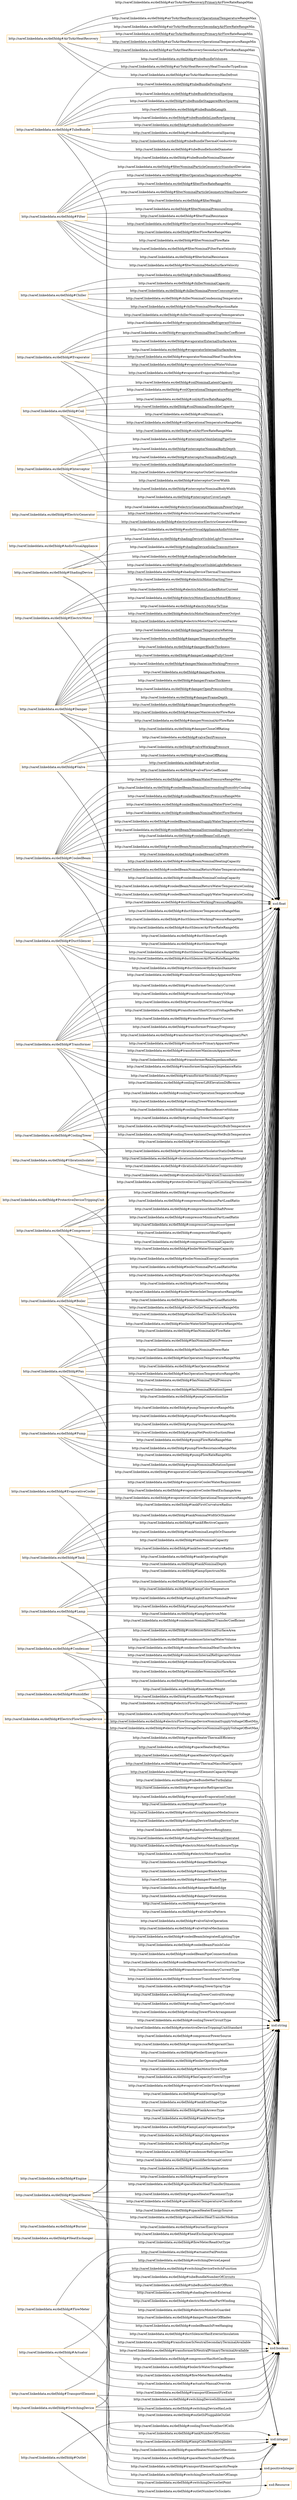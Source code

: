 digraph ar2dtool_diagram { 
rankdir=LR;
size="1501"
node [shape = rectangle, color="orange"]; "http://saref.linkeddata.es/def/bldg#Pump" "http://saref.linkeddata.es/def/bldg#AudioVisualAppliance" "http://saref.linkeddata.es/def/bldg#Tank" "http://saref.linkeddata.es/def/bldg#Lamp" "http://saref.linkeddata.es/def/bldg#Condenser" "http://saref.linkeddata.es/def/bldg#Actuator" "http://saref.linkeddata.es/def/bldg#Humidifier" "http://saref.linkeddata.es/def/bldg#ElectricFlowStorageDevice" "http://saref.linkeddata.es/def/bldg#AirToAirHeatRecovery" "http://saref.linkeddata.es/def/bldg#TubeBundle" "http://saref.linkeddata.es/def/bldg#HeatExchanger" "http://saref.linkeddata.es/def/bldg#Filter" "http://saref.linkeddata.es/def/bldg#Chiller" "http://saref.linkeddata.es/def/bldg#Evaporator" "http://saref.linkeddata.es/def/bldg#Outlet" "http://saref.linkeddata.es/def/bldg#Engine" "http://saref.linkeddata.es/def/bldg#Coil" "http://saref.linkeddata.es/def/bldg#Interceptor" "http://saref.linkeddata.es/def/bldg#ShadingDevice" "http://saref.linkeddata.es/def/bldg#SpaceHeater" "http://saref.linkeddata.es/def/bldg#ElectricMotor" "http://saref.linkeddata.es/def/bldg#Damper" "http://saref.linkeddata.es/def/bldg#Valve" "http://saref.linkeddata.es/def/bldg#CooledBeam" "http://saref.linkeddata.es/def/bldg#Burner" "http://saref.linkeddata.es/def/bldg#DuctSilencer" "http://saref.linkeddata.es/def/bldg#Transformer" "http://saref.linkeddata.es/def/bldg#CoolingTower" "http://saref.linkeddata.es/def/bldg#SwitchingDevice" "http://saref.linkeddata.es/def/bldg#VibrationIsolator" "http://saref.linkeddata.es/def/bldg#Compressor" "http://saref.linkeddata.es/def/bldg#FlowMeter" "http://saref.linkeddata.es/def/bldg#Boiler" "http://saref.linkeddata.es/def/bldg#Fan" "http://saref.linkeddata.es/def/bldg#EvaporativeCooler" "http://saref.linkeddata.es/def/bldg#ElectricGenerator" "http://saref.linkeddata.es/def/bldg#ProtectiveDeviceTrippingUnit" "http://saref.linkeddata.es/def/bldg#TransportElement" ; /*classes style*/
	"http://saref.linkeddata.es/def/bldg#SpaceHeater" -> "xsd:float" [ label = "http://saref.linkeddata.es/def/bldg#spaceHeaterThermalEfficiency" ];
	"http://saref.linkeddata.es/def/bldg#ElectricMotor" -> "xsd:string" [ label = "http://saref.linkeddata.es/def/bldg#electricMotorFrameSize" ];
	"http://saref.linkeddata.es/def/bldg#SpaceHeater" -> "xsd:string" [ label = "http://saref.linkeddata.es/def/bldg#spaceHeaterHeatTransferDimension" ];
	"http://saref.linkeddata.es/def/bldg#Tank" -> "xsd:float" [ label = "http://saref.linkeddata.es/def/bldg#tankEffectiveCapacity" ];
	"http://saref.linkeddata.es/def/bldg#Boiler" -> "xsd:float" [ label = "http://saref.linkeddata.es/def/bldg#boilerWaterStorageCapacity" ];
	"http://saref.linkeddata.es/def/bldg#Boiler" -> "xsd:float" [ label = "http://saref.linkeddata.es/def/bldg#boilerNominalEnergyConsumption" ];
	"http://saref.linkeddata.es/def/bldg#ElectricFlowStorageDevice" -> "xsd:float" [ label = "http://saref.linkeddata.es/def/bldg#electricFlowStorageDeviceNominalFrequency" ];
	"http://saref.linkeddata.es/def/bldg#Filter" -> "xsd:float" [ label = "http://saref.linkeddata.es/def/bldg#filterNominalParticleGeometricStandardDeviation" ];
	"http://saref.linkeddata.es/def/bldg#HeatExchanger" -> "xsd:string" [ label = "http://saref.linkeddata.es/def/bldg#heatExchangerArrangement" ];
	"http://saref.linkeddata.es/def/bldg#CooledBeam" -> "xsd:float" [ label = "http://saref.linkeddata.es/def/bldg#cooledBeamCoilLength" ];
	"http://saref.linkeddata.es/def/bldg#Evaporator" -> "xsd:float" [ label = "http://saref.linkeddata.es/def/bldg#evaporatorNominalHeatTransferCoefficient" ];
	"http://saref.linkeddata.es/def/bldg#SpaceHeater" -> "xsd:string" [ label = "http://saref.linkeddata.es/def/bldg#spaceHeaterPlacementType" ];
	"http://saref.linkeddata.es/def/bldg#Transformer" -> "xsd:float" [ label = "http://saref.linkeddata.es/def/bldg#transformerSecondaryFrequency" ];
	"http://saref.linkeddata.es/def/bldg#TubeBundle" -> "xsd:float" [ label = "http://saref.linkeddata.es/def/bldg#tubeBundleStaggeredRowSpacing" ];
	"http://saref.linkeddata.es/def/bldg#TubeBundle" -> "xsd:float" [ label = "http://saref.linkeddata.es/def/bldg#tubeBundleLength" ];
	"http://saref.linkeddata.es/def/bldg#Damper" -> "xsd:float" [ label = "http://saref.linkeddata.es/def/bldg#damperTemperatureRating" ];
	"http://saref.linkeddata.es/def/bldg#Boiler" -> "xsd:float" [ label = "http://saref.linkeddata.es/def/bldg#boilerNominalPartLoadRatioMax" ];
	"http://saref.linkeddata.es/def/bldg#Filter" -> "xsd:float" [ label = "http://saref.linkeddata.es/def/bldg#filterOperationTemperatureRangeMax" ];
	"http://saref.linkeddata.es/def/bldg#Compressor" -> "xsd:float" [ label = "http://saref.linkeddata.es/def/bldg#compressorCompressorSpeed" ];
	"http://saref.linkeddata.es/def/bldg#Evaporator" -> "xsd:float" [ label = "http://saref.linkeddata.es/def/bldg#evaporatorExternalSurfaceArea" ];
	"http://saref.linkeddata.es/def/bldg#Damper" -> "xsd:string" [ label = "http://saref.linkeddata.es/def/bldg#damperOperation" ];
	"http://saref.linkeddata.es/def/bldg#Humidifier" -> "xsd:string" [ label = "http://saref.linkeddata.es/def/bldg#humidifierInternalControl" ];
	"http://saref.linkeddata.es/def/bldg#Humidifier" -> "xsd:float" [ label = "http://saref.linkeddata.es/def/bldg#humidifierNominalAirFlowRate" ];
	"http://saref.linkeddata.es/def/bldg#CooledBeam" -> "xsd:float" [ label = "http://saref.linkeddata.es/def/bldg#cooledBeamNominalSorroundingTemperatureHeating" ];
	"http://saref.linkeddata.es/def/bldg#ShadingDevice" -> "xsd:boolean" [ label = "http://saref.linkeddata.es/def/bldg#shadingDeviceIsExternal" ];
	"http://saref.linkeddata.es/def/bldg#Tank" -> "xsd:float" [ label = "http://saref.linkeddata.es/def/bldg#tankNominalLengthOrDiameter" ];
	"http://saref.linkeddata.es/def/bldg#Coil" -> "xsd:float" [ label = "http://saref.linkeddata.es/def/bldg#coilAirFlowRateRangeMin" ];
	"http://saref.linkeddata.es/def/bldg#AirToAirHeatRecovery" -> "xsd:float" [ label = "http://saref.linkeddata.es/def/bldg#airToAirHeatRecoveryOperationalTemperatureRangeMax" ];
	"http://saref.linkeddata.es/def/bldg#CooledBeam" -> "xsd:float" [ label = "http://saref.linkeddata.es/def/bldg#cooledBeamCoilWidth" ];
	"http://saref.linkeddata.es/def/bldg#Compressor" -> "xsd:float" [ label = "http://saref.linkeddata.es/def/bldg#compressorIdealCapacity" ];
	"http://saref.linkeddata.es/def/bldg#TubeBundle" -> "xsd:float" [ label = "http://saref.linkeddata.es/def/bldg#tubeBundleInLineRowSpacing" ];
	"http://saref.linkeddata.es/def/bldg#CoolingTower" -> "xsd:string" [ label = "http://saref.linkeddata.es/def/bldg#coolingTowerControlStrategy" ];
	"http://saref.linkeddata.es/def/bldg#Pump" -> "xsd:float" [ label = "http://saref.linkeddata.es/def/bldg#pumpFlowResistanceRangeMax" ];
	"http://saref.linkeddata.es/def/bldg#CooledBeam" -> "xsd:string" [ label = "http://saref.linkeddata.es/def/bldg#cooledBeamFinishColor" ];
	"http://saref.linkeddata.es/def/bldg#Compressor" -> "xsd:float" [ label = "http://saref.linkeddata.es/def/bldg#compressorNominalCapacity" ];
	"http://saref.linkeddata.es/def/bldg#TubeBundle" -> "xsd:integer" [ label = "http://saref.linkeddata.es/def/bldg#tubeBundleNumberOfCircuits" ];
	"http://saref.linkeddata.es/def/bldg#Fan" -> "xsd:float" [ label = "http://saref.linkeddata.es/def/bldg#fanNominalStaticPressure" ];
	"http://saref.linkeddata.es/def/bldg#Damper" -> "xsd:float" [ label = "http://saref.linkeddata.es/def/bldg#damperTemperatureRangeMax" ];
	"http://saref.linkeddata.es/def/bldg#ShadingDevice" -> "xsd:boolean" [ label = "http://saref.linkeddata.es/def/bldg#shadingDeviceMechanicalOperated" ];
	"http://saref.linkeddata.es/def/bldg#TubeBundle" -> "xsd:float" [ label = "http://saref.linkeddata.es/def/bldg#tubeBundleOutsideDiameter" ];
	"http://saref.linkeddata.es/def/bldg#Boiler" -> "xsd:float" [ label = "http://saref.linkeddata.es/def/bldg#boilerOutletTemperatureRangeMax" ];
	"http://saref.linkeddata.es/def/bldg#ElectricFlowStorageDevice" -> "xsd:float" [ label = "http://saref.linkeddata.es/def/bldg#electricFlowStorageDeviceNominalSupplyVoltage" ];
	"http://saref.linkeddata.es/def/bldg#Damper" -> "xsd:float" [ label = "http://saref.linkeddata.es/def/bldg#damperBladeThickness" ];
	"http://saref.linkeddata.es/def/bldg#Lamp" -> "xsd:float" [ label = "http://saref.linkeddata.es/def/bldg#lampColorTempeature" ];
	"http://saref.linkeddata.es/def/bldg#DuctSilencer" -> "xsd:float" [ label = "http://saref.linkeddata.es/def/bldg#ductSilencerHydraulicDiameter" ];
	"http://saref.linkeddata.es/def/bldg#SpaceHeater" -> "xsd:float" [ label = "http://saref.linkeddata.es/def/bldg#spaceHeaterBodyMass" ];
	"http://saref.linkeddata.es/def/bldg#CooledBeam" -> "xsd:float" [ label = "http://saref.linkeddata.es/def/bldg#cooledBeamNominalHeatingCapacity" ];
	"http://saref.linkeddata.es/def/bldg#Damper" -> "xsd:float" [ label = "http://saref.linkeddata.es/def/bldg#damperLeakageFullyClosed" ];
	"http://saref.linkeddata.es/def/bldg#CooledBeam" -> "xsd:float" [ label = "http://saref.linkeddata.es/def/bldg#cooledBeamNominalReturnWaterTemperatureHeating" ];
	"http://saref.linkeddata.es/def/bldg#VibrationIsolator" -> "xsd:float" [ label = "http://saref.linkeddata.es/def/bldg#vibrationIsolatorMaximumSupportedWeight" ];
	"http://saref.linkeddata.es/def/bldg#DuctSilencer" -> "xsd:float" [ label = "http://saref.linkeddata.es/def/bldg#ductSilencerWorkingPressureRangeMin" ];
	"http://saref.linkeddata.es/def/bldg#Transformer" -> "xsd:float" [ label = "http://saref.linkeddata.es/def/bldg#transformerSecondaryApparentPower" ];
	"http://saref.linkeddata.es/def/bldg#ElectricMotor" -> "xsd:float" [ label = "http://saref.linkeddata.es/def/bldg#electricMotorLockedRotorCurrent" ];
	"http://saref.linkeddata.es/def/bldg#Filter" -> "xsd:float" [ label = "http://saref.linkeddata.es/def/bldg#filterFlowRateRangeMin" ];
	"http://saref.linkeddata.es/def/bldg#Engine" -> "xsd:string" [ label = "http://saref.linkeddata.es/def/bldg#engineEnergySource" ];
	"http://saref.linkeddata.es/def/bldg#DuctSilencer" -> "xsd:float" [ label = "http://saref.linkeddata.es/def/bldg#ductSilencerTemperatureRangeMax" ];
	"http://saref.linkeddata.es/def/bldg#ShadingDevice" -> "xsd:string" [ label = "http://saref.linkeddata.es/def/bldg#shadingDeviceShadingDeviceType" ];
	"http://saref.linkeddata.es/def/bldg#Coil" -> "xsd:float" [ label = "http://saref.linkeddata.es/def/bldg#coilNominalSensibleCapacity" ];
	"http://saref.linkeddata.es/def/bldg#ElectricMotor" -> "xsd:float" [ label = "http://saref.linkeddata.es/def/bldg#electricMotorElectricMotorEfficiency" ];
	"http://saref.linkeddata.es/def/bldg#CoolingTower" -> "xsd:string" [ label = "http://saref.linkeddata.es/def/bldg#coolingTowerCapacityControl" ];
	"http://saref.linkeddata.es/def/bldg#CoolingTower" -> "xsd:float" [ label = "http://saref.linkeddata.es/def/bldg#coolingTowerLiftElevationDifference" ];
	"http://saref.linkeddata.es/def/bldg#Tank" -> "xsd:float" [ label = "http://saref.linkeddata.es/def/bldg#tankNominalCapacity" ];
	"http://saref.linkeddata.es/def/bldg#Boiler" -> "xsd:float" [ label = "http://saref.linkeddata.es/def/bldg#boilerPressureRating" ];
	"http://saref.linkeddata.es/def/bldg#Tank" -> "xsd:float" [ label = "http://saref.linkeddata.es/def/bldg#tankSecondCurvatureRadius" ];
	"http://saref.linkeddata.es/def/bldg#CooledBeam" -> "xsd:float" [ label = "http://saref.linkeddata.es/def/bldg#cooledBeamNominalCoolingCapacity" ];
	"http://saref.linkeddata.es/def/bldg#CoolingTower" -> "xsd:float" [ label = "http://saref.linkeddata.es/def/bldg#coolingTowerOperationTemperatureRange" ];
	"http://saref.linkeddata.es/def/bldg#CooledBeam" -> "xsd:float" [ label = "http://saref.linkeddata.es/def/bldg#cooledBeamNominalReturnWaterTemperatureCooling" ];
	"http://saref.linkeddata.es/def/bldg#Transformer" -> "xsd:string" [ label = "http://saref.linkeddata.es/def/bldg#transformerSecondaryCurrentType" ];
	"http://saref.linkeddata.es/def/bldg#CoolingTower" -> "xsd:float" [ label = "http://saref.linkeddata.es/def/bldg#coolingTowerWaterRequirement" ];
	"http://saref.linkeddata.es/def/bldg#CooledBeam" -> "xsd:float" [ label = "http://saref.linkeddata.es/def/bldg#cooledBeamNominalSupplyWaterTemperatureCooling" ];
	"http://saref.linkeddata.es/def/bldg#Boiler" -> "xsd:string" [ label = "http://saref.linkeddata.es/def/bldg#boilerOperatingMode" ];
	"http://saref.linkeddata.es/def/bldg#Lamp" -> "xsd:float" [ label = "http://saref.linkeddata.es/def/bldg#lampLightEmitterNominalPower" ];
	"http://saref.linkeddata.es/def/bldg#Fan" -> "xsd:float" [ label = "http://saref.linkeddata.es/def/bldg#fanNominalPowerRate" ];
	"http://saref.linkeddata.es/def/bldg#EvaporativeCooler" -> "xsd:float" [ label = "http://saref.linkeddata.es/def/bldg#evaporativeCoolerOperationalTemperatureRangeMax" ];
	"http://saref.linkeddata.es/def/bldg#Filter" -> "xsd:float" [ label = "http://saref.linkeddata.es/def/bldg#filterNominalParticleGeometricMeanDiameter" ];
	"http://saref.linkeddata.es/def/bldg#TubeBundle" -> "xsd:float" [ label = "http://saref.linkeddata.es/def/bldg#tubeBundleHorizontalSpacing" ];
	"http://saref.linkeddata.es/def/bldg#Tank" -> "xsd:float" [ label = "http://saref.linkeddata.es/def/bldg#tankOperatingWight" ];
	"http://saref.linkeddata.es/def/bldg#Boiler" -> "xsd:boolean" [ label = "http://saref.linkeddata.es/def/bldg#boilerIsWaterStorageHeater" ];
	"http://saref.linkeddata.es/def/bldg#Transformer" -> "xsd:float" [ label = "http://saref.linkeddata.es/def/bldg#transformerSecondaryCurrent" ];
	"http://saref.linkeddata.es/def/bldg#Coil" -> "xsd:float" [ label = "http://saref.linkeddata.es/def/bldg#coilNominalUa" ];
	"http://saref.linkeddata.es/def/bldg#Condenser" -> "xsd:float" [ label = "http://saref.linkeddata.es/def/bldg#condenserInternalSurfaceArea" ];
	"http://saref.linkeddata.es/def/bldg#Chiller" -> "xsd:float" [ label = "http://saref.linkeddata.es/def/bldg#chillerNominalEfficiency" ];
	"http://saref.linkeddata.es/def/bldg#Tank" -> "xsd:string" [ label = "http://saref.linkeddata.es/def/bldg#tankEndShapeType" ];
	"http://saref.linkeddata.es/def/bldg#Damper" -> "xsd:float" [ label = "http://saref.linkeddata.es/def/bldg#damperMaximumWorkingPressure" ];
	"http://saref.linkeddata.es/def/bldg#VibrationIsolator" -> "xsd:float" [ label = "http://saref.linkeddata.es/def/bldg#vibrationIsolatorIsolatorCompressibility" ];
	"http://saref.linkeddata.es/def/bldg#Transformer" -> "xsd:float" [ label = "http://saref.linkeddata.es/def/bldg#transformerSecondaryVoltage" ];
	"http://saref.linkeddata.es/def/bldg#ElectricMotor" -> "xsd:float" [ label = "http://saref.linkeddata.es/def/bldg#electricMotorTeTime" ];
	"http://saref.linkeddata.es/def/bldg#ElectricMotor" -> "xsd:float" [ label = "http://saref.linkeddata.es/def/bldg#electricMotorMaximumPowerOutput" ];
	"http://saref.linkeddata.es/def/bldg#DuctSilencer" -> "xsd:float" [ label = "http://saref.linkeddata.es/def/bldg#ductSilencerWorkingPressureRangeMax" ];
	"http://saref.linkeddata.es/def/bldg#Compressor" -> "xsd:float" [ label = "http://saref.linkeddata.es/def/bldg#compressorImpellerDiameter" ];
	"http://saref.linkeddata.es/def/bldg#TubeBundle" -> "xsd:float" [ label = "http://saref.linkeddata.es/def/bldg#tubeBundleThermalConductivity" ];
	"http://saref.linkeddata.es/def/bldg#Lamp" -> "xsd:float" [ label = "http://saref.linkeddata.es/def/bldg#lampLampMaintenanceFactor" ];
	"http://saref.linkeddata.es/def/bldg#CoolingTower" -> "xsd:float" [ label = "http://saref.linkeddata.es/def/bldg#coolingTowerBasinReserveVolume" ];
	"http://saref.linkeddata.es/def/bldg#AirToAirHeatRecovery" -> "xsd:float" [ label = "http://saref.linkeddata.es/def/bldg#airToAirHeatRecoverySecondaryAirFlowRateRangeMin" ];
	"http://saref.linkeddata.es/def/bldg#TransportElement" -> "xsd:float" [ label = "http://saref.linkeddata.es/def/bldg#transportElementCapacityWeight" ];
	"http://saref.linkeddata.es/def/bldg#ElectricFlowStorageDevice" -> "xsd:float" [ label = "http://saref.linkeddata.es/def/bldg#electricFlowStorageDeviceNominalSupplyVoltageOffsetMin" ];
	"http://saref.linkeddata.es/def/bldg#CooledBeam" -> "xsd:float" [ label = "http://saref.linkeddata.es/def/bldg#cooledBeamWaterPressureRangeMax" ];
	"http://saref.linkeddata.es/def/bldg#ElectricMotor" -> "xsd:boolean" [ label = "http://saref.linkeddata.es/def/bldg#electricMotorHasPartWinding" ];
	"http://saref.linkeddata.es/def/bldg#TubeBundle" -> "xsd:float" [ label = "http://saref.linkeddata.es/def/bldg#tubeBundleInsideDiameter" ];
	"http://saref.linkeddata.es/def/bldg#Fan" -> "xsd:string" [ label = "http://saref.linkeddata.es/def/bldg#fanMotorDriveType" ];
	"http://saref.linkeddata.es/def/bldg#Actuator" -> "xsd:string" [ label = "http://saref.linkeddata.es/def/bldg#actuatorFailPosition" ];
	"http://saref.linkeddata.es/def/bldg#Outlet" -> "xsd:boolean" [ label = "http://saref.linkeddata.es/def/bldg#outletIsPluggableOutlet" ];
	"http://saref.linkeddata.es/def/bldg#SpaceHeater" -> "xsd:integer" [ label = "http://saref.linkeddata.es/def/bldg#spaceHeaterNumberOfPanels" ];
	"http://saref.linkeddata.es/def/bldg#Filter" -> "xsd:float" [ label = "http://saref.linkeddata.es/def/bldg#filterWeight" ];
	"http://saref.linkeddata.es/def/bldg#Coil" -> "xsd:float" [ label = "http://saref.linkeddata.es/def/bldg#coilOperationalTemperatureRangeMax" ];
	"http://saref.linkeddata.es/def/bldg#CooledBeam" -> "xsd:string" [ label = "http://saref.linkeddata.es/def/bldg#cooledBeamPipeConnectionEnum" ];
	"http://saref.linkeddata.es/def/bldg#Transformer" -> "xsd:float" [ label = "http://saref.linkeddata.es/def/bldg#transformerPrimaryVoltage" ];
	"http://saref.linkeddata.es/def/bldg#Interceptor" -> "xsd:float" [ label = "http://saref.linkeddata.es/def/bldg#interceptorNominalBodyDepth" ];
	"http://saref.linkeddata.es/def/bldg#Tank" -> "xsd:float" [ label = "http://saref.linkeddata.es/def/bldg#tankNominalDepth" ];
	"http://saref.linkeddata.es/def/bldg#Compressor" -> "xsd:boolean" [ label = "http://saref.linkeddata.es/def/bldg#compressorHasHotGasBypass" ];
	"http://saref.linkeddata.es/def/bldg#Transformer" -> "xsd:float" [ label = "http://saref.linkeddata.es/def/bldg#transformerShortCircuitVoltageRealPart" ];
	"http://saref.linkeddata.es/def/bldg#AirToAirHeatRecovery" -> "xsd:float" [ label = "http://saref.linkeddata.es/def/bldg#airToAirHeatRecoveryPrimaryAirFlowRateRangeMin" ];
	"http://saref.linkeddata.es/def/bldg#Boiler" -> "xsd:float" [ label = "http://saref.linkeddata.es/def/bldg#boilerWaterInletTemperatureRangeMax" ];
	"http://saref.linkeddata.es/def/bldg#ElectricMotor" -> "xsd:string" [ label = "http://saref.linkeddata.es/def/bldg#electricMotorMotorEnclosureType" ];
	"http://saref.linkeddata.es/def/bldg#Transformer" -> "xsd:float" [ label = "http://saref.linkeddata.es/def/bldg#transformerPrimaryCurrent" ];
	"http://saref.linkeddata.es/def/bldg#Fan" -> "xsd:string" [ label = "http://saref.linkeddata.es/def/bldg#fanCapacityControlType" ];
	"http://saref.linkeddata.es/def/bldg#CooledBeam" -> "xsd:float" [ label = "http://saref.linkeddata.es/def/bldg#cooledBeamNominalSorroundingHumidityCooling" ];
	"http://saref.linkeddata.es/def/bldg#Lamp" -> "xsd:string" [ label = "http://saref.linkeddata.es/def/bldg#lampLampCompensationType" ];
	"http://saref.linkeddata.es/def/bldg#Humidifier" -> "xsd:float" [ label = "http://saref.linkeddata.es/def/bldg#humidifierNominalMoistureGain" ];
	"http://saref.linkeddata.es/def/bldg#Damper" -> "xsd:float" [ label = "http://saref.linkeddata.es/def/bldg#damperFaceArea" ];
	"http://saref.linkeddata.es/def/bldg#Transformer" -> "xsd:float" [ label = "http://saref.linkeddata.es/def/bldg#transformerPrimaryFrequency" ];
	"http://saref.linkeddata.es/def/bldg#Compressor" -> "xsd:float" [ label = "http://saref.linkeddata.es/def/bldg#compressorMaximumPartLoadRatio" ];
	"http://saref.linkeddata.es/def/bldg#Fan" -> "xsd:float" [ label = "http://saref.linkeddata.es/def/bldg#fanOperationTemperatureRangeMax" ];
	"http://saref.linkeddata.es/def/bldg#Damper" -> "xsd:string" [ label = "http://saref.linkeddata.es/def/bldg#damperBladeShape" ];
	"http://saref.linkeddata.es/def/bldg#Chiller" -> "xsd:float" [ label = "http://saref.linkeddata.es/def/bldg#chillerNominalCapacity" ];
	"http://saref.linkeddata.es/def/bldg#Transformer" -> "xsd:float" [ label = "http://saref.linkeddata.es/def/bldg#transformerShortCircuitVoltageImaginaryPart" ];
	"http://saref.linkeddata.es/def/bldg#CoolingTower" -> "xsd:string" [ label = "http://saref.linkeddata.es/def/bldg#coolingTowerFlowArrangement" ];
	"http://saref.linkeddata.es/def/bldg#Humidifier" -> "xsd:string" [ label = "http://saref.linkeddata.es/def/bldg#humidifierApplication" ];
	"http://saref.linkeddata.es/def/bldg#AudioVisualAppliance" -> "xsd:string" [ label = "http://saref.linkeddata.es/def/bldg#audioVisualApplianceMediaSource" ];
	"http://saref.linkeddata.es/def/bldg#Interceptor" -> "xsd:float" [ label = "http://saref.linkeddata.es/def/bldg#interceptorNominalBodyLength" ];
	"http://saref.linkeddata.es/def/bldg#Condenser" -> "xsd:float" [ label = "http://saref.linkeddata.es/def/bldg#condenserInternalWaterVolume" ];
	"http://saref.linkeddata.es/def/bldg#TransportElement" -> "xsd:boolean" [ label = "http://saref.linkeddata.es/def/bldg#transportElementFireExit" ];
	"http://saref.linkeddata.es/def/bldg#SpaceHeater" -> "xsd:float" [ label = "http://saref.linkeddata.es/def/bldg#spaceHeaterOutputCapacity" ];
	"http://saref.linkeddata.es/def/bldg#SwitchingDevice" -> "xsd:string" [ label = "http://saref.linkeddata.es/def/bldg#switchingDeviceLegend" ];
	"http://saref.linkeddata.es/def/bldg#Outlet" -> "xsd:integer" [ label = "http://saref.linkeddata.es/def/bldg#outletNumberOsSockets" ];
	"http://saref.linkeddata.es/def/bldg#Evaporator" -> "xsd:string" [ label = "http://saref.linkeddata.es/def/bldg#evaporatorRefrigerantClass" ];
	"http://saref.linkeddata.es/def/bldg#SpaceHeater" -> "xsd:string" [ label = "http://saref.linkeddata.es/def/bldg#spaceHeaterTemperatureClassification" ];
	"http://saref.linkeddata.es/def/bldg#ElectricGenerator" -> "xsd:float" [ label = "http://saref.linkeddata.es/def/bldg#electricGeneratorStartCurrentFactor" ];
	"http://saref.linkeddata.es/def/bldg#SwitchingDevice" -> "xsd:integer" [ label = "http://saref.linkeddata.es/def/bldg#switchingDeviceNumberOfGangs" ];
	"http://saref.linkeddata.es/def/bldg#Lamp" -> "xsd:float" [ label = "http://saref.linkeddata.es/def/bldg#lampSpectrumMax" ];
	"http://saref.linkeddata.es/def/bldg#Interceptor" -> "xsd:float" [ label = "http://saref.linkeddata.es/def/bldg#interceptorInletConnectionSize" ];
	"http://saref.linkeddata.es/def/bldg#Valve" -> "xsd:float" [ label = "http://saref.linkeddata.es/def/bldg#valveWorkingPressure" ];
	"http://saref.linkeddata.es/def/bldg#Damper" -> "xsd:float" [ label = "http://saref.linkeddata.es/def/bldg#damperFrameThickness" ];
	"http://saref.linkeddata.es/def/bldg#Interceptor" -> "xsd:float" [ label = "http://saref.linkeddata.es/def/bldg#interceptorOutletConnectionSize" ];
	"http://saref.linkeddata.es/def/bldg#ElectricGenerator" -> "xsd:float" [ label = "http://saref.linkeddata.es/def/bldg#electricGeneratorElectricGeneratorEfficiency" ];
	"http://saref.linkeddata.es/def/bldg#Interceptor" -> "xsd:float" [ label = "http://saref.linkeddata.es/def/bldg#interceptorCoverWidth" ];
	"http://saref.linkeddata.es/def/bldg#Pump" -> "xsd:float" [ label = "http://saref.linkeddata.es/def/bldg#pumpFlowRateRangeMin" ];
	"http://saref.linkeddata.es/def/bldg#CoolingTower" -> "xsd:float" [ label = "http://saref.linkeddata.es/def/bldg#coolingTowerNominalCapcity" ];
	"http://saref.linkeddata.es/def/bldg#Valve" -> "xsd:float" [ label = "http://saref.linkeddata.es/def/bldg#valveCloseOffRating" ];
	"http://saref.linkeddata.es/def/bldg#EvaporativeCooler" -> "xsd:float" [ label = "http://saref.linkeddata.es/def/bldg#evaporativeCoolerWaterRequirement" ];
	"http://saref.linkeddata.es/def/bldg#Boiler" -> "xsd:float" [ label = "http://saref.linkeddata.es/def/bldg#boilerNominalPartLoadRatioMin" ];
	"http://saref.linkeddata.es/def/bldg#Lamp" -> "xsd:integer" [ label = "http://saref.linkeddata.es/def/bldg#lampColorRenderingIndex" ];
	"http://saref.linkeddata.es/def/bldg#Valve" -> "xsd:float" [ label = "http://saref.linkeddata.es/def/bldg#valveSize" ];
	"http://saref.linkeddata.es/def/bldg#CooledBeam" -> "xsd:string" [ label = "http://saref.linkeddata.es/def/bldg#cooledBeamWaterFlowControlSystemType" ];
	"http://saref.linkeddata.es/def/bldg#FlowMeter" -> "xsd:string" [ label = "http://saref.linkeddata.es/def/bldg#flowMeterReadOutType" ];
	"http://saref.linkeddata.es/def/bldg#Fan" -> "xsd:float" [ label = "http://saref.linkeddata.es/def/bldg#fanOperationalRiterial" ];
	"http://saref.linkeddata.es/def/bldg#SwitchingDevice" -> "xsd:boolean" [ label = "http://saref.linkeddata.es/def/bldg#switchingDeviceHasLock" ];
	"http://saref.linkeddata.es/def/bldg#Lamp" -> "xsd:string" [ label = "http://saref.linkeddata.es/def/bldg#lampColorAppearance" ];
	"http://saref.linkeddata.es/def/bldg#SwitchingDevice" -> "xsd:Resource" [ label = "http://saref.linkeddata.es/def/bldg#switchingDeviceSetPoint" ];
	"http://saref.linkeddata.es/def/bldg#CoolingTower" -> "xsd:string" [ label = "http://saref.linkeddata.es/def/bldg#coolingTowerCircuitType" ];
	"http://saref.linkeddata.es/def/bldg#TubeBundle" -> "xsd:float" [ label = "http://saref.linkeddata.es/def/bldg#tubeBundleNominalDiameter" ];
	"http://saref.linkeddata.es/def/bldg#ShadingDevice" -> "xsd:float" [ label = "http://saref.linkeddata.es/def/bldg#shadingDeviceSolarReflectance" ];
	"http://saref.linkeddata.es/def/bldg#Filter" -> "xsd:float" [ label = "http://saref.linkeddata.es/def/bldg#filterNominalPressureDrop" ];
	"http://saref.linkeddata.es/def/bldg#VibrationIsolator" -> "xsd:float" [ label = "http://saref.linkeddata.es/def/bldg#vibrationIsolatorVibrationTransmissibility" ];
	"http://saref.linkeddata.es/def/bldg#AirToAirHeatRecovery" -> "xsd:float" [ label = "http://saref.linkeddata.es/def/bldg#airToAirHeatRecoveryOperationalTemperatureRangeMin" ];
	"http://saref.linkeddata.es/def/bldg#CoolingTower" -> "xsd:float" [ label = "http://saref.linkeddata.es/def/bldg#coolingTowerAmbientDesignDryBulbTemperature" ];
	"http://saref.linkeddata.es/def/bldg#VibrationIsolator" -> "xsd:float" [ label = "http://saref.linkeddata.es/def/bldg#vibrationIsolatorHeight" ];
	"http://saref.linkeddata.es/def/bldg#Compressor" -> "xsd:float" [ label = "http://saref.linkeddata.es/def/bldg#compressorIdealShaftPower" ];
	"http://saref.linkeddata.es/def/bldg#CooledBeam" -> "xsd:boolean" [ label = "http://saref.linkeddata.es/def/bldg#cooledBeamIsFreeHanging" ];
	"http://saref.linkeddata.es/def/bldg#Interceptor" -> "xsd:float" [ label = "http://saref.linkeddata.es/def/bldg#interceptorNominalBodyWidth" ];
	"http://saref.linkeddata.es/def/bldg#Damper" -> "xsd:float" [ label = "http://saref.linkeddata.es/def/bldg#damperOpenPressureDrop" ];
	"http://saref.linkeddata.es/def/bldg#Fan" -> "xsd:float" [ label = "http://saref.linkeddata.es/def/bldg#fanOperationTemperatureRangeMin" ];
	"http://saref.linkeddata.es/def/bldg#Pump" -> "xsd:float" [ label = "http://saref.linkeddata.es/def/bldg#pumpNomminalRotationSpeed" ];
	"http://saref.linkeddata.es/def/bldg#Tank" -> "xsd:integer" [ label = "http://saref.linkeddata.es/def/bldg#tankNumberOfSections" ];
	"http://saref.linkeddata.es/def/bldg#ProtectiveDeviceTrippingUnit" -> "xsd:string" [ label = "http://saref.linkeddata.es/def/bldg#protectiveDeviceTrippingUnitStandard" ];
	"http://saref.linkeddata.es/def/bldg#SpaceHeater" -> "xsd:float" [ label = "http://saref.linkeddata.es/def/bldg#spaceHeaterThermalMassHeatCapacity" ];
	"http://saref.linkeddata.es/def/bldg#Filter" -> "xsd:float" [ label = "http://saref.linkeddata.es/def/bldg#filterFinalResistance" ];
	"http://saref.linkeddata.es/def/bldg#Evaporator" -> "xsd:float" [ label = "http://saref.linkeddata.es/def/bldg#evaporatorInternalSurfaceArea" ];
	"http://saref.linkeddata.es/def/bldg#Tank" -> "xsd:string" [ label = "http://saref.linkeddata.es/def/bldg#tankAccessType" ];
	"http://saref.linkeddata.es/def/bldg#SpaceHeater" -> "xsd:string" [ label = "http://saref.linkeddata.es/def/bldg#spaceHeaterEnergySource" ];
	"http://saref.linkeddata.es/def/bldg#Valve" -> "xsd:float" [ label = "http://saref.linkeddata.es/def/bldg#valveFlowCoefficient" ];
	"http://saref.linkeddata.es/def/bldg#Filter" -> "xsd:float" [ label = "http://saref.linkeddata.es/def/bldg#filterOperationTemperatureRangeMin" ];
	"http://saref.linkeddata.es/def/bldg#Damper" -> "xsd:float" [ label = "http://saref.linkeddata.es/def/bldg#damperFrameDepth" ];
	"http://saref.linkeddata.es/def/bldg#Valve" -> "xsd:string" [ label = "http://saref.linkeddata.es/def/bldg#valveValveMechanism" ];
	"http://saref.linkeddata.es/def/bldg#AirToAirHeatRecovery" -> "xsd:string" [ label = "http://saref.linkeddata.es/def/bldg#airToAirHeatRecoveryHeatTransferTypeEnum" ];
	"http://saref.linkeddata.es/def/bldg#FlowMeter" -> "xsd:boolean" [ label = "http://saref.linkeddata.es/def/bldg#flowMeterRemoteReading" ];
	"http://saref.linkeddata.es/def/bldg#Damper" -> "xsd:string" [ label = "http://saref.linkeddata.es/def/bldg#damperBladeAction" ];
	"http://saref.linkeddata.es/def/bldg#Chiller" -> "xsd:float" [ label = "http://saref.linkeddata.es/def/bldg#chillerNominalPowerConsumption" ];
	"http://saref.linkeddata.es/def/bldg#EvaporativeCooler" -> "xsd:float" [ label = "http://saref.linkeddata.es/def/bldg#evaporativeCoolerHeatExchangeArea" ];
	"http://saref.linkeddata.es/def/bldg#Coil" -> "xsd:float" [ label = "http://saref.linkeddata.es/def/bldg#coilAirFlowRateRangeMax" ];
	"http://saref.linkeddata.es/def/bldg#Compressor" -> "xsd:string" [ label = "http://saref.linkeddata.es/def/bldg#compressorRefrigerantClass" ];
	"http://saref.linkeddata.es/def/bldg#CooledBeam" -> "xsd:float" [ label = "http://saref.linkeddata.es/def/bldg#cooledBeamWaterPressureRangeMin" ];
	"http://saref.linkeddata.es/def/bldg#ShadingDevice" -> "xsd:float" [ label = "http://saref.linkeddata.es/def/bldg#shadingDeviceVisibleLightReflectance" ];
	"http://saref.linkeddata.es/def/bldg#Filter" -> "xsd:float" [ label = "http://saref.linkeddata.es/def/bldg#filterFlowRateRangeMax" ];
	"http://saref.linkeddata.es/def/bldg#Damper" -> "xsd:float" [ label = "http://saref.linkeddata.es/def/bldg#damperTemperatureRangeMin" ];
	"http://saref.linkeddata.es/def/bldg#Transformer" -> "xsd:boolean" [ label = "http://saref.linkeddata.es/def/bldg#transformerIsNeutralPrimaryTerminalAvailable" ];
	"http://saref.linkeddata.es/def/bldg#Lamp" -> "xsd:string" [ label = "http://saref.linkeddata.es/def/bldg#lampLampBallastType" ];
	"http://saref.linkeddata.es/def/bldg#Interceptor" -> "xsd:float" [ label = "http://saref.linkeddata.es/def/bldg#interceptorCoverLength" ];
	"http://saref.linkeddata.es/def/bldg#Boiler" -> "xsd:string" [ label = "http://saref.linkeddata.es/def/bldg#boilerEnergySource" ];
	"http://saref.linkeddata.es/def/bldg#Condenser" -> "xsd:float" [ label = "http://saref.linkeddata.es/def/bldg#condenserNominalHeatTransferArea" ];
	"http://saref.linkeddata.es/def/bldg#Filter" -> "xsd:float" [ label = "http://saref.linkeddata.es/def/bldg#filterNominalFlowRate" ];
	"http://saref.linkeddata.es/def/bldg#Pump" -> "xsd:float" [ label = "http://saref.linkeddata.es/def/bldg#pumpConnectionSize" ];
	"http://saref.linkeddata.es/def/bldg#VibrationIsolator" -> "xsd:float" [ label = "http://saref.linkeddata.es/def/bldg#vibrationIsolatorIsolatorStaticDeflection" ];
	"http://saref.linkeddata.es/def/bldg#Pump" -> "xsd:float" [ label = "http://saref.linkeddata.es/def/bldg#pumpTemperatureRangeMin" ];
	"http://saref.linkeddata.es/def/bldg#Boiler" -> "xsd:float" [ label = "http://saref.linkeddata.es/def/bldg#boilerOutletTemperatureRangeMin" ];
	"http://saref.linkeddata.es/def/bldg#ShadingDevice" -> "xsd:float" [ label = "http://saref.linkeddata.es/def/bldg#shadingDeviceThermalTransmittance" ];
	"http://saref.linkeddata.es/def/bldg#TubeBundle" -> "xsd:float" [ label = "http://saref.linkeddata.es/def/bldg#tubeBundleVolumen" ];
	"http://saref.linkeddata.es/def/bldg#SpaceHeater" -> "xsd:integer" [ label = "http://saref.linkeddata.es/def/bldg#spaceHeaterNumberOfSections" ];
	"http://saref.linkeddata.es/def/bldg#Chiller" -> "xsd:float" [ label = "http://saref.linkeddata.es/def/bldg#chillerNominalCondensingTemperature" ];
	"http://saref.linkeddata.es/def/bldg#TubeBundle" -> "xsd:float" [ label = "http://saref.linkeddata.es/def/bldg#tubeBundleFoulingFactor" ];
	"http://saref.linkeddata.es/def/bldg#Tank" -> "xsd:float" [ label = "http://saref.linkeddata.es/def/bldg#tankFirstCurvatureRadius" ];
	"http://saref.linkeddata.es/def/bldg#CooledBeam" -> "xsd:string" [ label = "http://saref.linkeddata.es/def/bldg#cooledBeamIntegratedLightingType" ];
	"http://saref.linkeddata.es/def/bldg#ProtectiveDeviceTrippingUnit" -> "xsd:float" [ label = "http://saref.linkeddata.es/def/bldg#protectiveDeviceTrippingUnitLimitingTerminalSize" ];
	"http://saref.linkeddata.es/def/bldg#DuctSilencer" -> "xsd:float" [ label = "http://saref.linkeddata.es/def/bldg#ductSilencerAirFlowRateRangeMin" ];
	"http://saref.linkeddata.es/def/bldg#Boiler" -> "xsd:float" [ label = "http://saref.linkeddata.es/def/bldg#boilerHeatTransferSurfaceArea" ];
	"http://saref.linkeddata.es/def/bldg#Compressor" -> "xsd:float" [ label = "http://saref.linkeddata.es/def/bldg#compressorMinimunPartLoadRatio" ];
	"http://saref.linkeddata.es/def/bldg#Evaporator" -> "xsd:string" [ label = "http://saref.linkeddata.es/def/bldg#evaporatorEvaporationCoolant" ];
	"http://saref.linkeddata.es/def/bldg#CoolingTower" -> "xsd:float" [ label = "http://saref.linkeddata.es/def/bldg#coolingTowerAmbientDesignWetBulbTemperature" ];
	"http://saref.linkeddata.es/def/bldg#Evaporator" -> "xsd:float" [ label = "http://saref.linkeddata.es/def/bldg#evaporatorNominalHeatTransferArea" ];
	"http://saref.linkeddata.es/def/bldg#Filter" -> "xsd:float" [ label = "http://saref.linkeddata.es/def/bldg#filterNominalFilterFaceVelocity" ];
	"http://saref.linkeddata.es/def/bldg#Valve" -> "xsd:string" [ label = "http://saref.linkeddata.es/def/bldg#valveValvePattern" ];
	"http://saref.linkeddata.es/def/bldg#Damper" -> "xsd:integer" [ label = "http://saref.linkeddata.es/def/bldg#damperNumberOfBlades" ];
	"http://saref.linkeddata.es/def/bldg#DuctSilencer" -> "xsd:boolean" [ label = "http://saref.linkeddata.es/def/bldg#ductSilencerHasExteriorInsulation" ];
	"http://saref.linkeddata.es/def/bldg#EvaporativeCooler" -> "xsd:string" [ label = "http://saref.linkeddata.es/def/bldg#evaporativeCoolerFlowArrangement" ];
	"http://saref.linkeddata.es/def/bldg#CoolingTower" -> "xsd:string" [ label = "http://saref.linkeddata.es/def/bldg#coolingTowerSprayType" ];
	"http://saref.linkeddata.es/def/bldg#Coil" -> "xsd:float" [ label = "http://saref.linkeddata.es/def/bldg#coilNominalLatentCapacity" ];
	"http://saref.linkeddata.es/def/bldg#DuctSilencer" -> "xsd:float" [ label = "http://saref.linkeddata.es/def/bldg#ductSilencerLength" ];
	"http://saref.linkeddata.es/def/bldg#Damper" -> "xsd:float" [ label = "http://saref.linkeddata.es/def/bldg#damperMaximumAirFlowRate" ];
	"http://saref.linkeddata.es/def/bldg#Coil" -> "xsd:string" [ label = "http://saref.linkeddata.es/def/bldg#coilPlacementType" ];
	"http://saref.linkeddata.es/def/bldg#Pump" -> "xsd:float" [ label = "http://saref.linkeddata.es/def/bldg#pumpFlowResistanceRangeMin" ];
	"http://saref.linkeddata.es/def/bldg#DuctSilencer" -> "xsd:float" [ label = "http://saref.linkeddata.es/def/bldg#ductSilencerWeight" ];
	"http://saref.linkeddata.es/def/bldg#TransportElement" -> "xsd:positiveInteger" [ label = "http://saref.linkeddata.es/def/bldg#transportElementCapacityPeople" ];
	"http://saref.linkeddata.es/def/bldg#Compressor" -> "xsd:string" [ label = "http://saref.linkeddata.es/def/bldg#compressorPowerSource" ];
	"http://saref.linkeddata.es/def/bldg#Tank" -> "xsd:float" [ label = "http://saref.linkeddata.es/def/bldg#tankNominalWidthOrDiameter" ];
	"http://saref.linkeddata.es/def/bldg#Condenser" -> "xsd:float" [ label = "http://saref.linkeddata.es/def/bldg#condenserInternalRefrigerantVolume" ];
	"http://saref.linkeddata.es/def/bldg#SwitchingDevice" -> "xsd:string" [ label = "http://saref.linkeddata.es/def/bldg#switchingDeviceSwitchFunction" ];
	"http://saref.linkeddata.es/def/bldg#ElectricFlowStorageDevice" -> "xsd:float" [ label = "http://saref.linkeddata.es/def/bldg#electricFlowStorageDeviceNominalSupplyVoltageOffsetMax" ];
	"http://saref.linkeddata.es/def/bldg#TubeBundle" -> "xsd:float" [ label = "http://saref.linkeddata.es/def/bldg#tubeBundleVerticalSpacing" ];
	"http://saref.linkeddata.es/def/bldg#Humidifier" -> "xsd:float" [ label = "http://saref.linkeddata.es/def/bldg#humidifierWeight" ];
	"http://saref.linkeddata.es/def/bldg#ShadingDevice" -> "xsd:string" [ label = "http://saref.linkeddata.es/def/bldg#shadingDeviceRoughness" ];
	"http://saref.linkeddata.es/def/bldg#Evaporator" -> "xsd:string" [ label = "http://saref.linkeddata.es/def/bldg#evaporatorEvaporationMediumType" ];
	"http://saref.linkeddata.es/def/bldg#TubeBundle" -> "xsd:boolean" [ label = "http://saref.linkeddata.es/def/bldg#tubeBundleHasTurbulator" ];
	"http://saref.linkeddata.es/def/bldg#Actuator" -> "xsd:boolean" [ label = "http://saref.linkeddata.es/def/bldg#actuatorManualOverride" ];
	"http://saref.linkeddata.es/def/bldg#Filter" -> "xsd:float" [ label = "http://saref.linkeddata.es/def/bldg#filterInitialResistance" ];
	"http://saref.linkeddata.es/def/bldg#ElectricMotor" -> "xsd:float" [ label = "http://saref.linkeddata.es/def/bldg#electricMotorStartCurrentFactor" ];
	"http://saref.linkeddata.es/def/bldg#Tank" -> "xsd:string" [ label = "http://saref.linkeddata.es/def/bldg#tankPatternType" ];
	"http://saref.linkeddata.es/def/bldg#TubeBundle" -> "xsd:integer" [ label = "http://saref.linkeddata.es/def/bldg#tubeBundleNumberOfRows" ];
	"http://saref.linkeddata.es/def/bldg#Boiler" -> "xsd:float" [ label = "http://saref.linkeddata.es/def/bldg#boilerWaterInletTemperatureRangeMin" ];
	"http://saref.linkeddata.es/def/bldg#Burner" -> "xsd:string" [ label = "http://saref.linkeddata.es/def/bldg#burnerEnergySource" ];
	"http://saref.linkeddata.es/def/bldg#ElectricGenerator" -> "xsd:float" [ label = "http://saref.linkeddata.es/def/bldg#electricGeneratorMaximumPowerOutput" ];
	"http://saref.linkeddata.es/def/bldg#Damper" -> "xsd:string" [ label = "http://saref.linkeddata.es/def/bldg#damperFrameType" ];
	"http://saref.linkeddata.es/def/bldg#SwitchingDevice" -> "xsd:boolean" [ label = "http://saref.linkeddata.es/def/bldg#switchingDeviceIsIlluminated" ];
	"http://saref.linkeddata.es/def/bldg#Filter" -> "xsd:float" [ label = "http://saref.linkeddata.es/def/bldg#filterNominalMediaSurfaceVelocity" ];
	"http://saref.linkeddata.es/def/bldg#Transformer" -> "xsd:boolean" [ label = "http://saref.linkeddata.es/def/bldg#transformerIsNeutralSecondaryTerminalAvailable" ];
	"http://saref.linkeddata.es/def/bldg#EvaporativeCooler" -> "xsd:float" [ label = "http://saref.linkeddata.es/def/bldg#evaporativeCoolerOperationalTemperatureRangeMin" ];
	"http://saref.linkeddata.es/def/bldg#ElectricMotor" -> "xsd:boolean" [ label = "http://saref.linkeddata.es/def/bldg#electricMotorIsGuarded" ];
	"http://saref.linkeddata.es/def/bldg#Chiller" -> "xsd:float" [ label = "http://saref.linkeddata.es/def/bldg#chillerNominalHeatRejectionRate" ];
	"http://saref.linkeddata.es/def/bldg#Fan" -> "xsd:float" [ label = "http://saref.linkeddata.es/def/bldg#fanNominalTotalPressure" ];
	"http://saref.linkeddata.es/def/bldg#Transformer" -> "xsd:float" [ label = "http://saref.linkeddata.es/def/bldg#transformerPrimaryApparentPower" ];
	"http://saref.linkeddata.es/def/bldg#Transformer" -> "xsd:float" [ label = "http://saref.linkeddata.es/def/bldg#transformerMaximumApparentPower" ];
	"http://saref.linkeddata.es/def/bldg#Coil" -> "xsd:float" [ label = "http://saref.linkeddata.es/def/bldg#coilOperationalTemperatureRangeMin" ];
	"http://saref.linkeddata.es/def/bldg#Transformer" -> "xsd:string" [ label = "http://saref.linkeddata.es/def/bldg#transformerTransformerVectorGroup" ];
	"http://saref.linkeddata.es/def/bldg#Chiller" -> "xsd:float" [ label = "http://saref.linkeddata.es/def/bldg#chillerNominalEvaporatingTemmperature" ];
	"http://saref.linkeddata.es/def/bldg#Damper" -> "xsd:string" [ label = "http://saref.linkeddata.es/def/bldg#damperBladeEdge" ];
	"http://saref.linkeddata.es/def/bldg#Humidifier" -> "xsd:float" [ label = "http://saref.linkeddata.es/def/bldg#humidifierWaterRequirement" ];
	"http://saref.linkeddata.es/def/bldg#DuctSilencer" -> "xsd:float" [ label = "http://saref.linkeddata.es/def/bldg#ductSilencerTemperatureRangeMin" ];
	"http://saref.linkeddata.es/def/bldg#CoolingTower" -> "xsd:integer" [ label = "http://saref.linkeddata.es/def/bldg#coolingTowerNumberOfCells" ];
	"http://saref.linkeddata.es/def/bldg#ElectricMotor" -> "xsd:float" [ label = "http://saref.linkeddata.es/def/bldg#electricMotorStartingTime" ];
	"http://saref.linkeddata.es/def/bldg#AirToAirHeatRecovery" -> "xsd:float" [ label = "http://saref.linkeddata.es/def/bldg#airToAirHeatRecoverySecondaryAirFlowRateRangeMax" ];
	"http://saref.linkeddata.es/def/bldg#CooledBeam" -> "xsd:float" [ label = "http://saref.linkeddata.es/def/bldg#cooledBeamNominalWaterFlowCooling" ];
	"http://saref.linkeddata.es/def/bldg#Fan" -> "xsd:float" [ label = "http://saref.linkeddata.es/def/bldg#fanNominalRotationSpeed" ];
	"http://saref.linkeddata.es/def/bldg#Fan" -> "xsd:float" [ label = "http://saref.linkeddata.es/def/bldg#fanNominalAirFlowRate" ];
	"http://saref.linkeddata.es/def/bldg#DuctSilencer" -> "xsd:float" [ label = "http://saref.linkeddata.es/def/bldg#ductSilencerAirFlowRateRangeMax" ];
	"http://saref.linkeddata.es/def/bldg#CooledBeam" -> "xsd:float" [ label = "http://saref.linkeddata.es/def/bldg#cooledBeamNominalWaterFlowHeating" ];
	"http://saref.linkeddata.es/def/bldg#Pump" -> "xsd:float" [ label = "http://saref.linkeddata.es/def/bldg#pumpTemperatureRangeMax" ];
	"http://saref.linkeddata.es/def/bldg#ShadingDevice" -> "xsd:float" [ label = "http://saref.linkeddata.es/def/bldg#shadingDeviceVisibleLightTransmittance" ];
	"http://saref.linkeddata.es/def/bldg#CooledBeam" -> "xsd:float" [ label = "http://saref.linkeddata.es/def/bldg#cooledBeamNominalSupplyWaterTemperatureHeating" ];
	"http://saref.linkeddata.es/def/bldg#AudioVisualAppliance" -> "xsd:float" [ label = "http://saref.linkeddata.es/def/bldg#audioVisualApplianceAudioVolume" ];
	"http://saref.linkeddata.es/def/bldg#AirToAirHeatRecovery" -> "xsd:boolean" [ label = "http://saref.linkeddata.es/def/bldg#airToAirHeatRecoveryHasDefrost" ];
	"http://saref.linkeddata.es/def/bldg#Lamp" -> "xsd:float" [ label = "http://saref.linkeddata.es/def/bldg#lampSpectrumMin" ];
	"http://saref.linkeddata.es/def/bldg#Condenser" -> "xsd:string" [ label = "http://saref.linkeddata.es/def/bldg#condenserRefrigerantClass" ];
	"http://saref.linkeddata.es/def/bldg#Lamp" -> "xsd:float" [ label = "http://saref.linkeddata.es/def/bldg#lampContributedLuminousFlux" ];
	"http://saref.linkeddata.es/def/bldg#Damper" -> "xsd:float" [ label = "http://saref.linkeddata.es/def/bldg#damperNominalAirFlowRate" ];
	"http://saref.linkeddata.es/def/bldg#Interceptor" -> "xsd:float" [ label = "http://saref.linkeddata.es/def/bldg#interceptorVentilatingPipeSize" ];
	"http://saref.linkeddata.es/def/bldg#Pump" -> "xsd:float" [ label = "http://saref.linkeddata.es/def/bldg#pumpNetPositiveSuctionHead" ];
	"http://saref.linkeddata.es/def/bldg#Damper" -> "xsd:string" [ label = "http://saref.linkeddata.es/def/bldg#damperOrientation" ];
	"http://saref.linkeddata.es/def/bldg#Condenser" -> "xsd:float" [ label = "http://saref.linkeddata.es/def/bldg#condenserExternalSurfaceArea" ];
	"http://saref.linkeddata.es/def/bldg#Transformer" -> "xsd:float" [ label = "http://saref.linkeddata.es/def/bldg#transformerRealImpedanceRatio" ];
	"http://saref.linkeddata.es/def/bldg#CooledBeam" -> "xsd:float" [ label = "http://saref.linkeddata.es/def/bldg#cooledBeamNominalSorroundingTemperatureCooling" ];
	"http://saref.linkeddata.es/def/bldg#Valve" -> "xsd:string" [ label = "http://saref.linkeddata.es/def/bldg#valveValveOperation" ];
	"http://saref.linkeddata.es/def/bldg#Transformer" -> "xsd:float" [ label = "http://saref.linkeddata.es/def/bldg#transformerImaginaryImpedanceRatio" ];
	"http://saref.linkeddata.es/def/bldg#Evaporator" -> "xsd:float" [ label = "http://saref.linkeddata.es/def/bldg#evaporatorInternalWaterVolume" ];
	"http://saref.linkeddata.es/def/bldg#Pump" -> "xsd:float" [ label = "http://saref.linkeddata.es/def/bldg#pumpFlowRateRangeMax" ];
	"http://saref.linkeddata.es/def/bldg#Damper" -> "xsd:float" [ label = "http://saref.linkeddata.es/def/bldg#damperCloseOffRating" ];
	"http://saref.linkeddata.es/def/bldg#AirToAirHeatRecovery" -> "xsd:float" [ label = "http://saref.linkeddata.es/def/bldg#airToAirHeatRecoveryPrimaryAirFlowRateRangeMax" ];
	"http://saref.linkeddata.es/def/bldg#SpaceHeater" -> "xsd:string" [ label = "http://saref.linkeddata.es/def/bldg#spaceHeaterHeatTransferMedium" ];
	"http://saref.linkeddata.es/def/bldg#ShadingDevice" -> "xsd:float" [ label = "http://saref.linkeddata.es/def/bldg#shadingDeviceSolarTransmittance" ];
	"http://saref.linkeddata.es/def/bldg#Tank" -> "xsd:string" [ label = "http://saref.linkeddata.es/def/bldg#tankStorageType" ];
	"http://saref.linkeddata.es/def/bldg#Valve" -> "xsd:float" [ label = "http://saref.linkeddata.es/def/bldg#valveTestPressure" ];
	"http://saref.linkeddata.es/def/bldg#Condenser" -> "xsd:float" [ label = "http://saref.linkeddata.es/def/bldg#condenserNominalHeatTransferCoefficient" ];
	"http://saref.linkeddata.es/def/bldg#Evaporator" -> "xsd:float" [ label = "http://saref.linkeddata.es/def/bldg#evaporatorInternalRefrigerantVolume" ];

}
